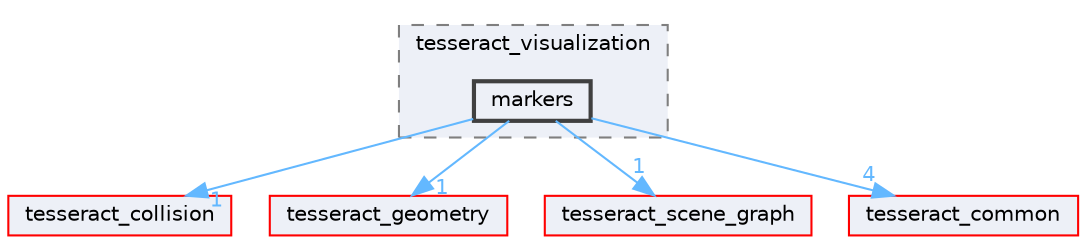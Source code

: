 digraph "tesseract_visualization/include/tesseract_visualization/markers"
{
 // LATEX_PDF_SIZE
  bgcolor="transparent";
  edge [fontname=Helvetica,fontsize=10,labelfontname=Helvetica,labelfontsize=10];
  node [fontname=Helvetica,fontsize=10,shape=box,height=0.2,width=0.4];
  compound=true
  subgraph clusterdir_9685e498cc5c8d165a8dbc8038264ad9 {
    graph [ bgcolor="#edf0f7", pencolor="grey50", label="tesseract_visualization", fontname=Helvetica,fontsize=10 style="filled,dashed", URL="dir_9685e498cc5c8d165a8dbc8038264ad9.html",tooltip=""]
  dir_9d30fc254b442bd86a4d26b0746c8b3e [label="markers", fillcolor="#edf0f7", color="grey25", style="filled,bold", URL="dir_9d30fc254b442bd86a4d26b0746c8b3e.html",tooltip=""];
  }
  dir_10d374c56a837e7f10014d66610d1e74 [label="tesseract_collision", fillcolor="#edf0f7", color="red", style="filled", URL="dir_10d374c56a837e7f10014d66610d1e74.html",tooltip=""];
  dir_48d618810f42ebb74ce6e28217206bba [label="tesseract_geometry", fillcolor="#edf0f7", color="red", style="filled", URL="dir_48d618810f42ebb74ce6e28217206bba.html",tooltip=""];
  dir_80ecf6fe8b2ccd2d6af6fe314205f076 [label="tesseract_scene_graph", fillcolor="#edf0f7", color="red", style="filled", URL="dir_80ecf6fe8b2ccd2d6af6fe314205f076.html",tooltip=""];
  dir_8430b83f3af685b4c96d298a32e9aa37 [label="tesseract_common", fillcolor="#edf0f7", color="red", style="filled", URL="dir_8430b83f3af685b4c96d298a32e9aa37.html",tooltip=""];
  dir_9d30fc254b442bd86a4d26b0746c8b3e->dir_10d374c56a837e7f10014d66610d1e74 [headlabel="1", labeldistance=1.5 headhref="dir_000048_000070.html" color="steelblue1" fontcolor="steelblue1"];
  dir_9d30fc254b442bd86a4d26b0746c8b3e->dir_48d618810f42ebb74ce6e28217206bba [headlabel="1", labeldistance=1.5 headhref="dir_000048_000079.html" color="steelblue1" fontcolor="steelblue1"];
  dir_9d30fc254b442bd86a4d26b0746c8b3e->dir_80ecf6fe8b2ccd2d6af6fe314205f076 [headlabel="1", labeldistance=1.5 headhref="dir_000048_000087.html" color="steelblue1" fontcolor="steelblue1"];
  dir_9d30fc254b442bd86a4d26b0746c8b3e->dir_8430b83f3af685b4c96d298a32e9aa37 [headlabel="4", labeldistance=1.5 headhref="dir_000048_000075.html" color="steelblue1" fontcolor="steelblue1"];
}
